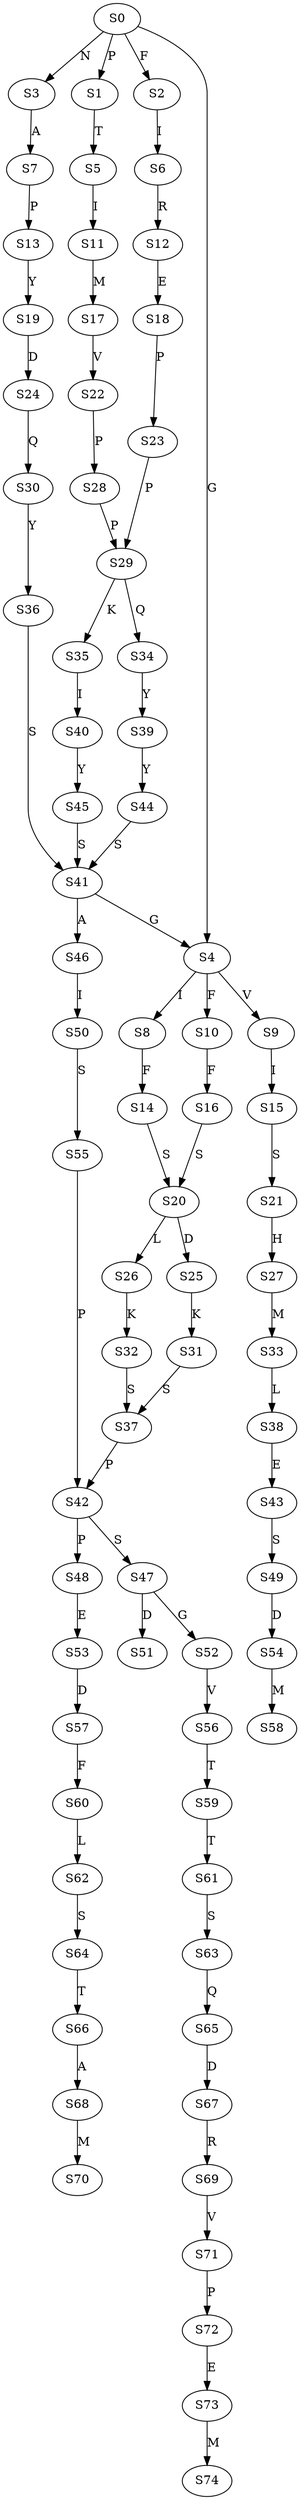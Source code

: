 strict digraph  {
	S0 -> S1 [ label = P ];
	S0 -> S2 [ label = F ];
	S0 -> S3 [ label = N ];
	S0 -> S4 [ label = G ];
	S1 -> S5 [ label = T ];
	S2 -> S6 [ label = I ];
	S3 -> S7 [ label = A ];
	S4 -> S8 [ label = I ];
	S4 -> S9 [ label = V ];
	S4 -> S10 [ label = F ];
	S5 -> S11 [ label = I ];
	S6 -> S12 [ label = R ];
	S7 -> S13 [ label = P ];
	S8 -> S14 [ label = F ];
	S9 -> S15 [ label = I ];
	S10 -> S16 [ label = F ];
	S11 -> S17 [ label = M ];
	S12 -> S18 [ label = E ];
	S13 -> S19 [ label = Y ];
	S14 -> S20 [ label = S ];
	S15 -> S21 [ label = S ];
	S16 -> S20 [ label = S ];
	S17 -> S22 [ label = V ];
	S18 -> S23 [ label = P ];
	S19 -> S24 [ label = D ];
	S20 -> S25 [ label = D ];
	S20 -> S26 [ label = L ];
	S21 -> S27 [ label = H ];
	S22 -> S28 [ label = P ];
	S23 -> S29 [ label = P ];
	S24 -> S30 [ label = Q ];
	S25 -> S31 [ label = K ];
	S26 -> S32 [ label = K ];
	S27 -> S33 [ label = M ];
	S28 -> S29 [ label = P ];
	S29 -> S34 [ label = Q ];
	S29 -> S35 [ label = K ];
	S30 -> S36 [ label = Y ];
	S31 -> S37 [ label = S ];
	S32 -> S37 [ label = S ];
	S33 -> S38 [ label = L ];
	S34 -> S39 [ label = Y ];
	S35 -> S40 [ label = I ];
	S36 -> S41 [ label = S ];
	S37 -> S42 [ label = P ];
	S38 -> S43 [ label = E ];
	S39 -> S44 [ label = Y ];
	S40 -> S45 [ label = Y ];
	S41 -> S4 [ label = G ];
	S41 -> S46 [ label = A ];
	S42 -> S47 [ label = S ];
	S42 -> S48 [ label = P ];
	S43 -> S49 [ label = S ];
	S44 -> S41 [ label = S ];
	S45 -> S41 [ label = S ];
	S46 -> S50 [ label = I ];
	S47 -> S51 [ label = D ];
	S47 -> S52 [ label = G ];
	S48 -> S53 [ label = E ];
	S49 -> S54 [ label = D ];
	S50 -> S55 [ label = S ];
	S52 -> S56 [ label = V ];
	S53 -> S57 [ label = D ];
	S54 -> S58 [ label = M ];
	S55 -> S42 [ label = P ];
	S56 -> S59 [ label = T ];
	S57 -> S60 [ label = F ];
	S59 -> S61 [ label = T ];
	S60 -> S62 [ label = L ];
	S61 -> S63 [ label = S ];
	S62 -> S64 [ label = S ];
	S63 -> S65 [ label = Q ];
	S64 -> S66 [ label = T ];
	S65 -> S67 [ label = D ];
	S66 -> S68 [ label = A ];
	S67 -> S69 [ label = R ];
	S68 -> S70 [ label = M ];
	S69 -> S71 [ label = V ];
	S71 -> S72 [ label = P ];
	S72 -> S73 [ label = E ];
	S73 -> S74 [ label = M ];
}
